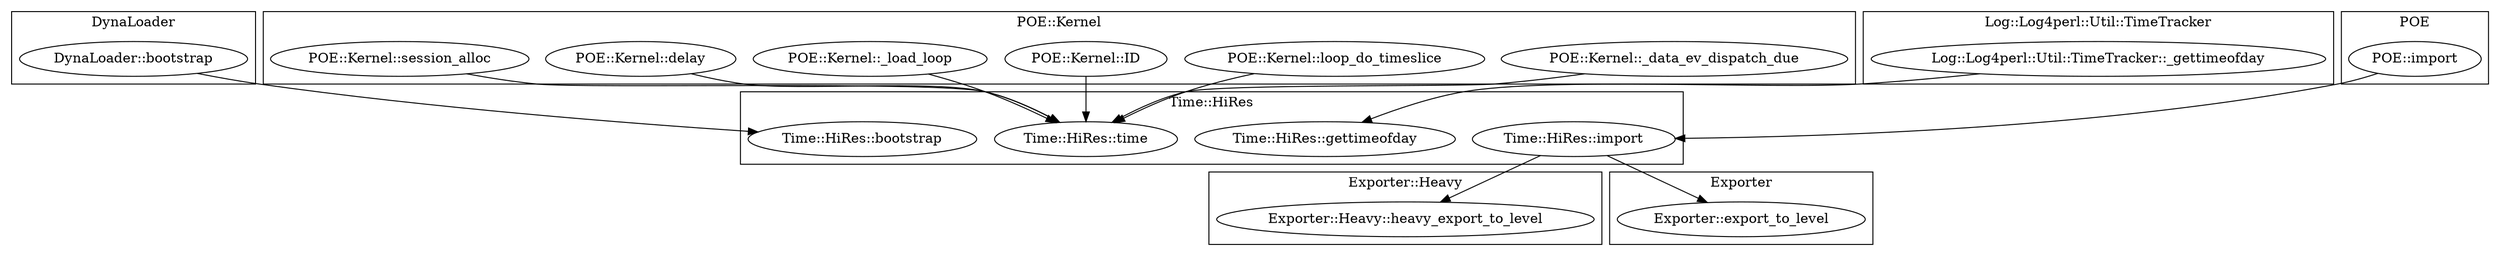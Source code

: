 digraph {
graph [overlap=false]
subgraph cluster_DynaLoader {
	label="DynaLoader";
	"DynaLoader::bootstrap";
}
subgraph cluster_POE_Kernel {
	label="POE::Kernel";
	"POE::Kernel::_data_ev_dispatch_due";
	"POE::Kernel::loop_do_timeslice";
	"POE::Kernel::ID";
	"POE::Kernel::_load_loop";
	"POE::Kernel::delay";
	"POE::Kernel::session_alloc";
}
subgraph cluster_Log_Log4perl_Util_TimeTracker {
	label="Log::Log4perl::Util::TimeTracker";
	"Log::Log4perl::Util::TimeTracker::_gettimeofday";
}
subgraph cluster_POE {
	label="POE";
	"POE::import";
}
subgraph cluster_Exporter_Heavy {
	label="Exporter::Heavy";
	"Exporter::Heavy::heavy_export_to_level";
}
subgraph cluster_Time_HiRes {
	label="Time::HiRes";
	"Time::HiRes::gettimeofday";
	"Time::HiRes::import";
	"Time::HiRes::time";
	"Time::HiRes::bootstrap";
}
subgraph cluster_Exporter {
	label="Exporter";
	"Exporter::export_to_level";
}
"DynaLoader::bootstrap" -> "Time::HiRes::bootstrap";
"Time::HiRes::import" -> "Exporter::export_to_level";
"Time::HiRes::import" -> "Exporter::Heavy::heavy_export_to_level";
"Log::Log4perl::Util::TimeTracker::_gettimeofday" -> "Time::HiRes::gettimeofday";
"POE::Kernel::_data_ev_dispatch_due" -> "Time::HiRes::time";
"POE::Kernel::loop_do_timeslice" -> "Time::HiRes::time";
"POE::Kernel::_load_loop" -> "Time::HiRes::time";
"POE::Kernel::ID" -> "Time::HiRes::time";
"POE::Kernel::delay" -> "Time::HiRes::time";
"POE::Kernel::session_alloc" -> "Time::HiRes::time";
"POE::import" -> "Time::HiRes::import";
}
